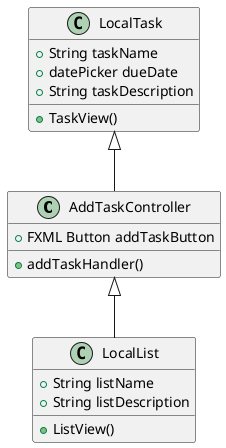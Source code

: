 @startuml
class AddTaskController{
    +FXML Button addTaskButton
    +addTaskHandler()
}

class LocalList{
    +String listName
    +String listDescription
    +ListView()
}

class LocalTask{
    +String taskName
    +datePicker dueDate
    +String taskDescription
    +TaskView()
}

LocalTask <|-- AddTaskController
AddTaskController <|-- LocalList

@enduml